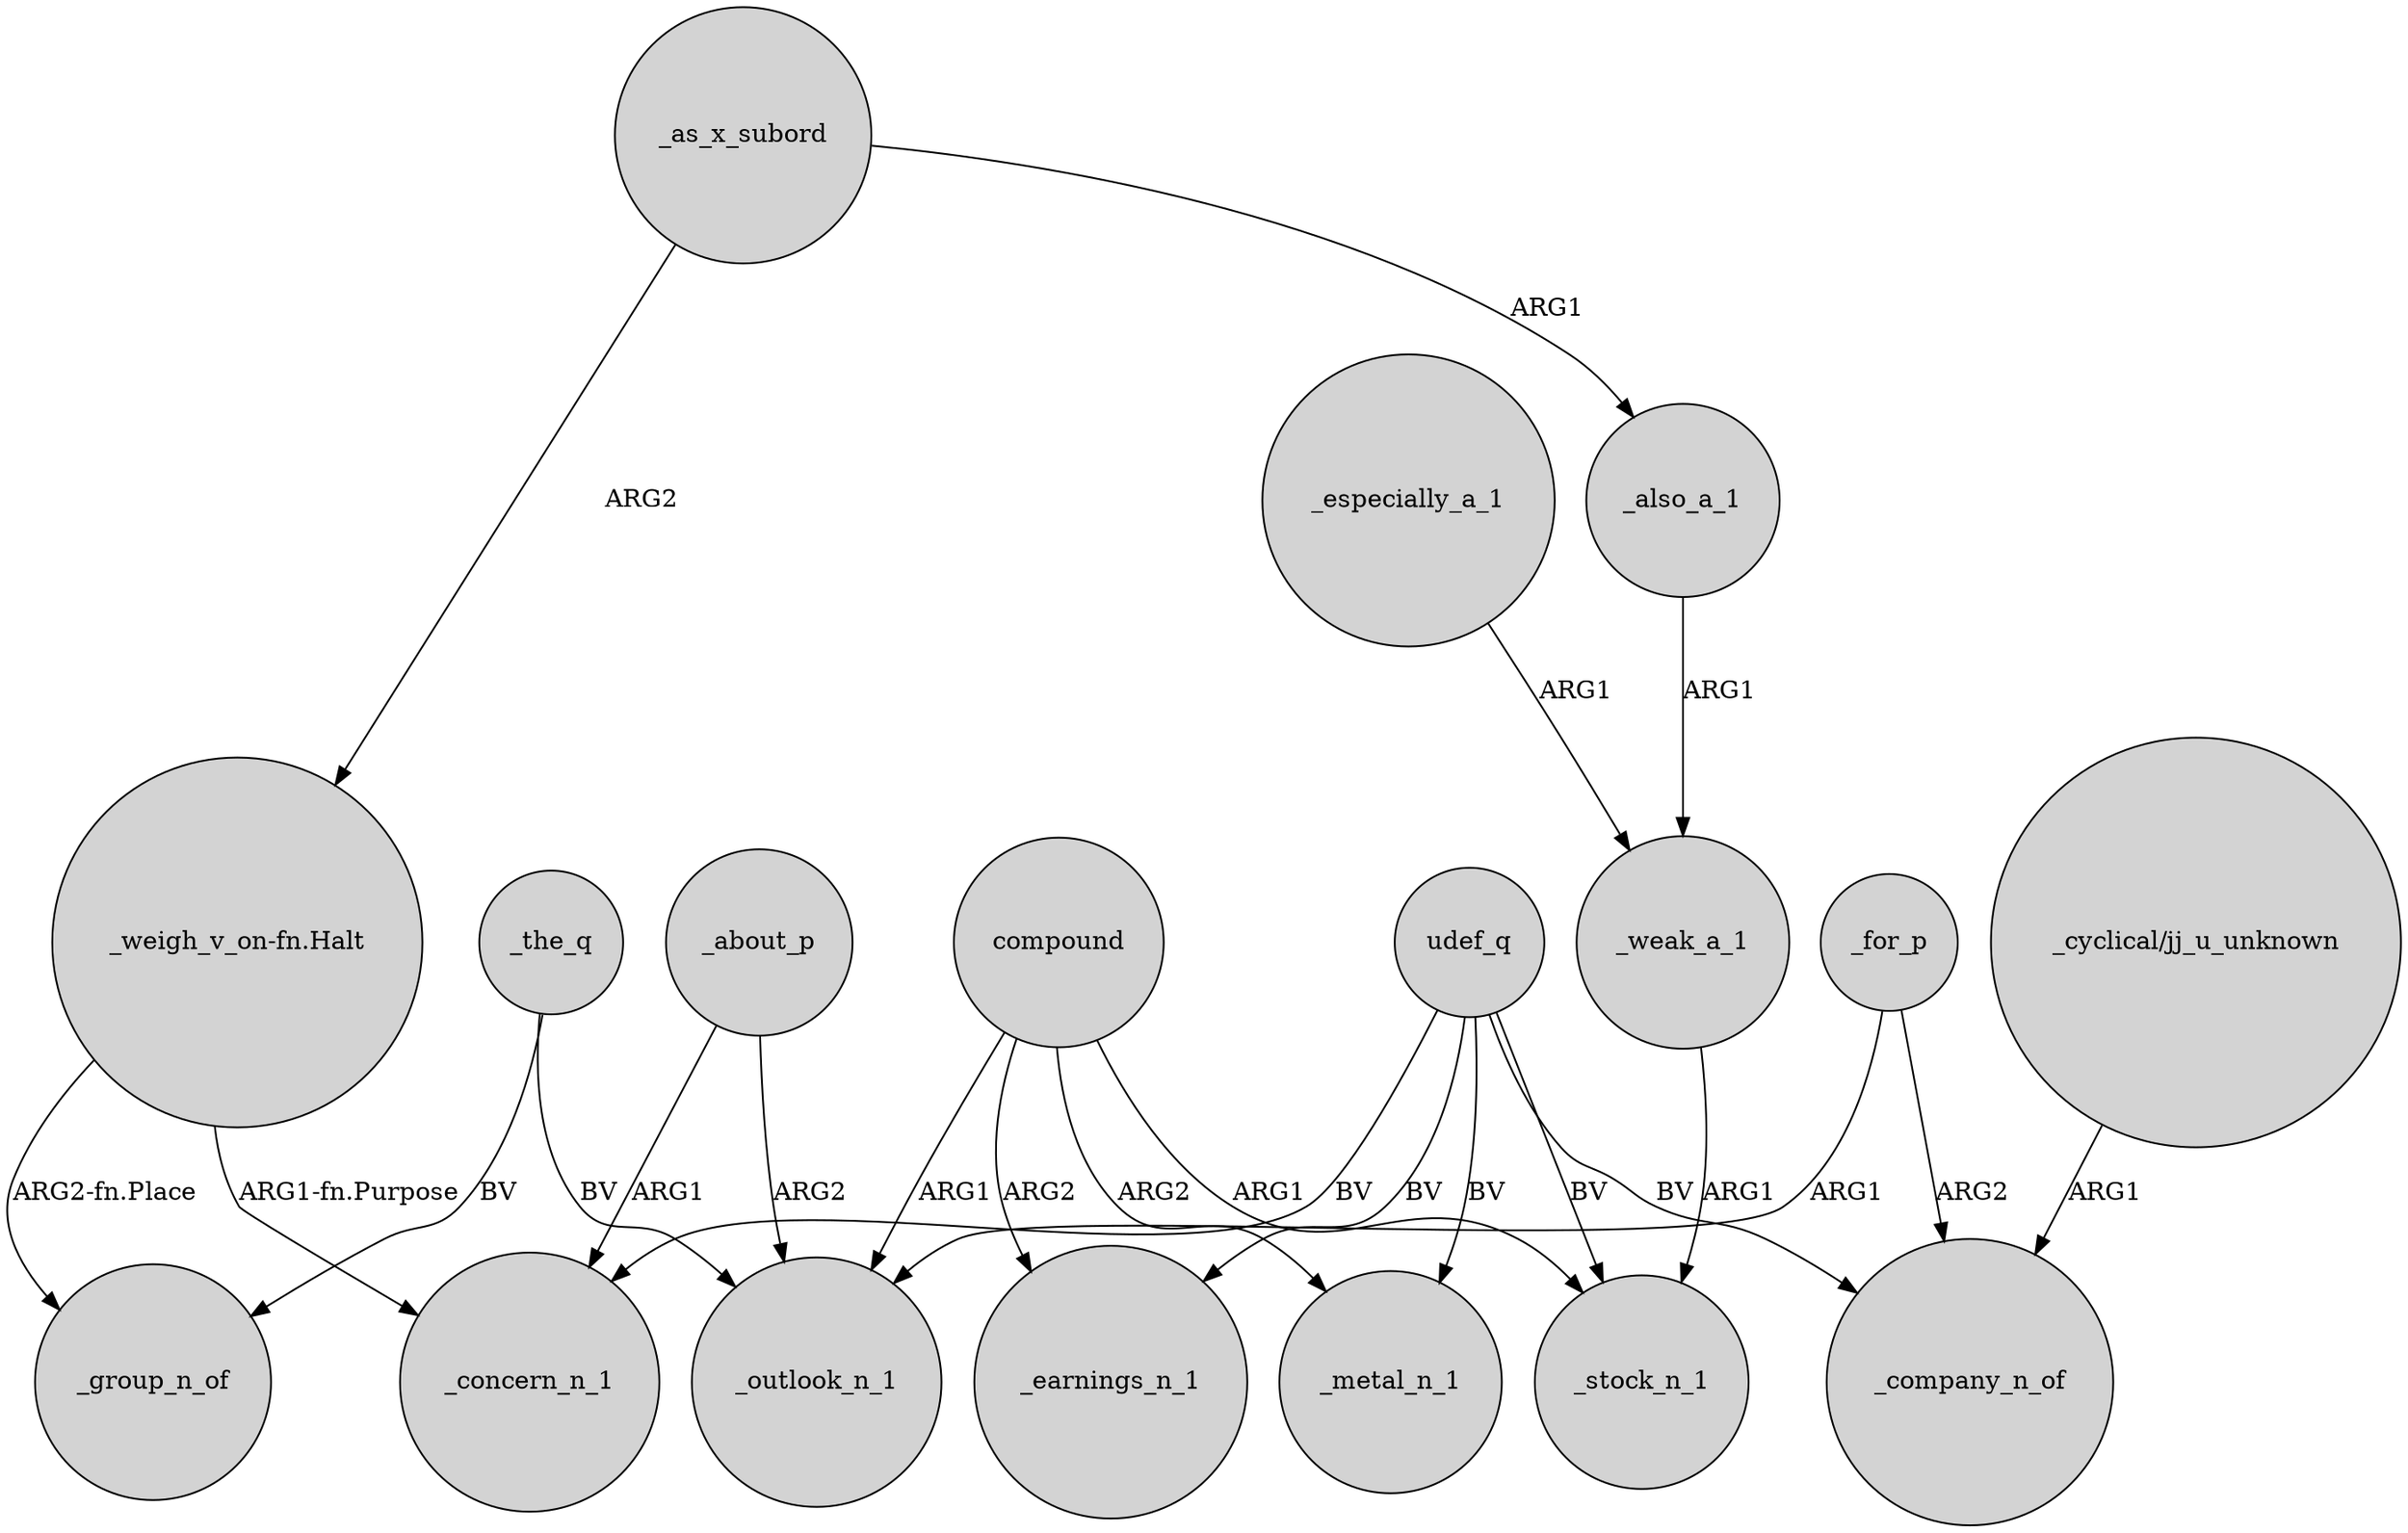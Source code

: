 digraph {
	node [shape=circle style=filled]
	_the_q -> _outlook_n_1 [label=BV]
	"_weigh_v_on-fn.Halt" -> _group_n_of [label="ARG2-fn.Place"]
	_about_p -> _concern_n_1 [label=ARG1]
	compound -> _stock_n_1 [label=ARG1]
	_as_x_subord -> "_weigh_v_on-fn.Halt" [label=ARG2]
	compound -> _earnings_n_1 [label=ARG2]
	udef_q -> _stock_n_1 [label=BV]
	udef_q -> _earnings_n_1 [label=BV]
	_especially_a_1 -> _weak_a_1 [label=ARG1]
	compound -> _metal_n_1 [label=ARG2]
	"_cyclical/jj_u_unknown" -> _company_n_of [label=ARG1]
	udef_q -> _company_n_of [label=BV]
	_the_q -> _group_n_of [label=BV]
	udef_q -> _metal_n_1 [label=BV]
	_as_x_subord -> _also_a_1 [label=ARG1]
	_also_a_1 -> _weak_a_1 [label=ARG1]
	_for_p -> _company_n_of [label=ARG2]
	_about_p -> _outlook_n_1 [label=ARG2]
	_weak_a_1 -> _stock_n_1 [label=ARG1]
	udef_q -> _concern_n_1 [label=BV]
	_for_p -> _outlook_n_1 [label=ARG1]
	"_weigh_v_on-fn.Halt" -> _concern_n_1 [label="ARG1-fn.Purpose"]
	compound -> _outlook_n_1 [label=ARG1]
}
